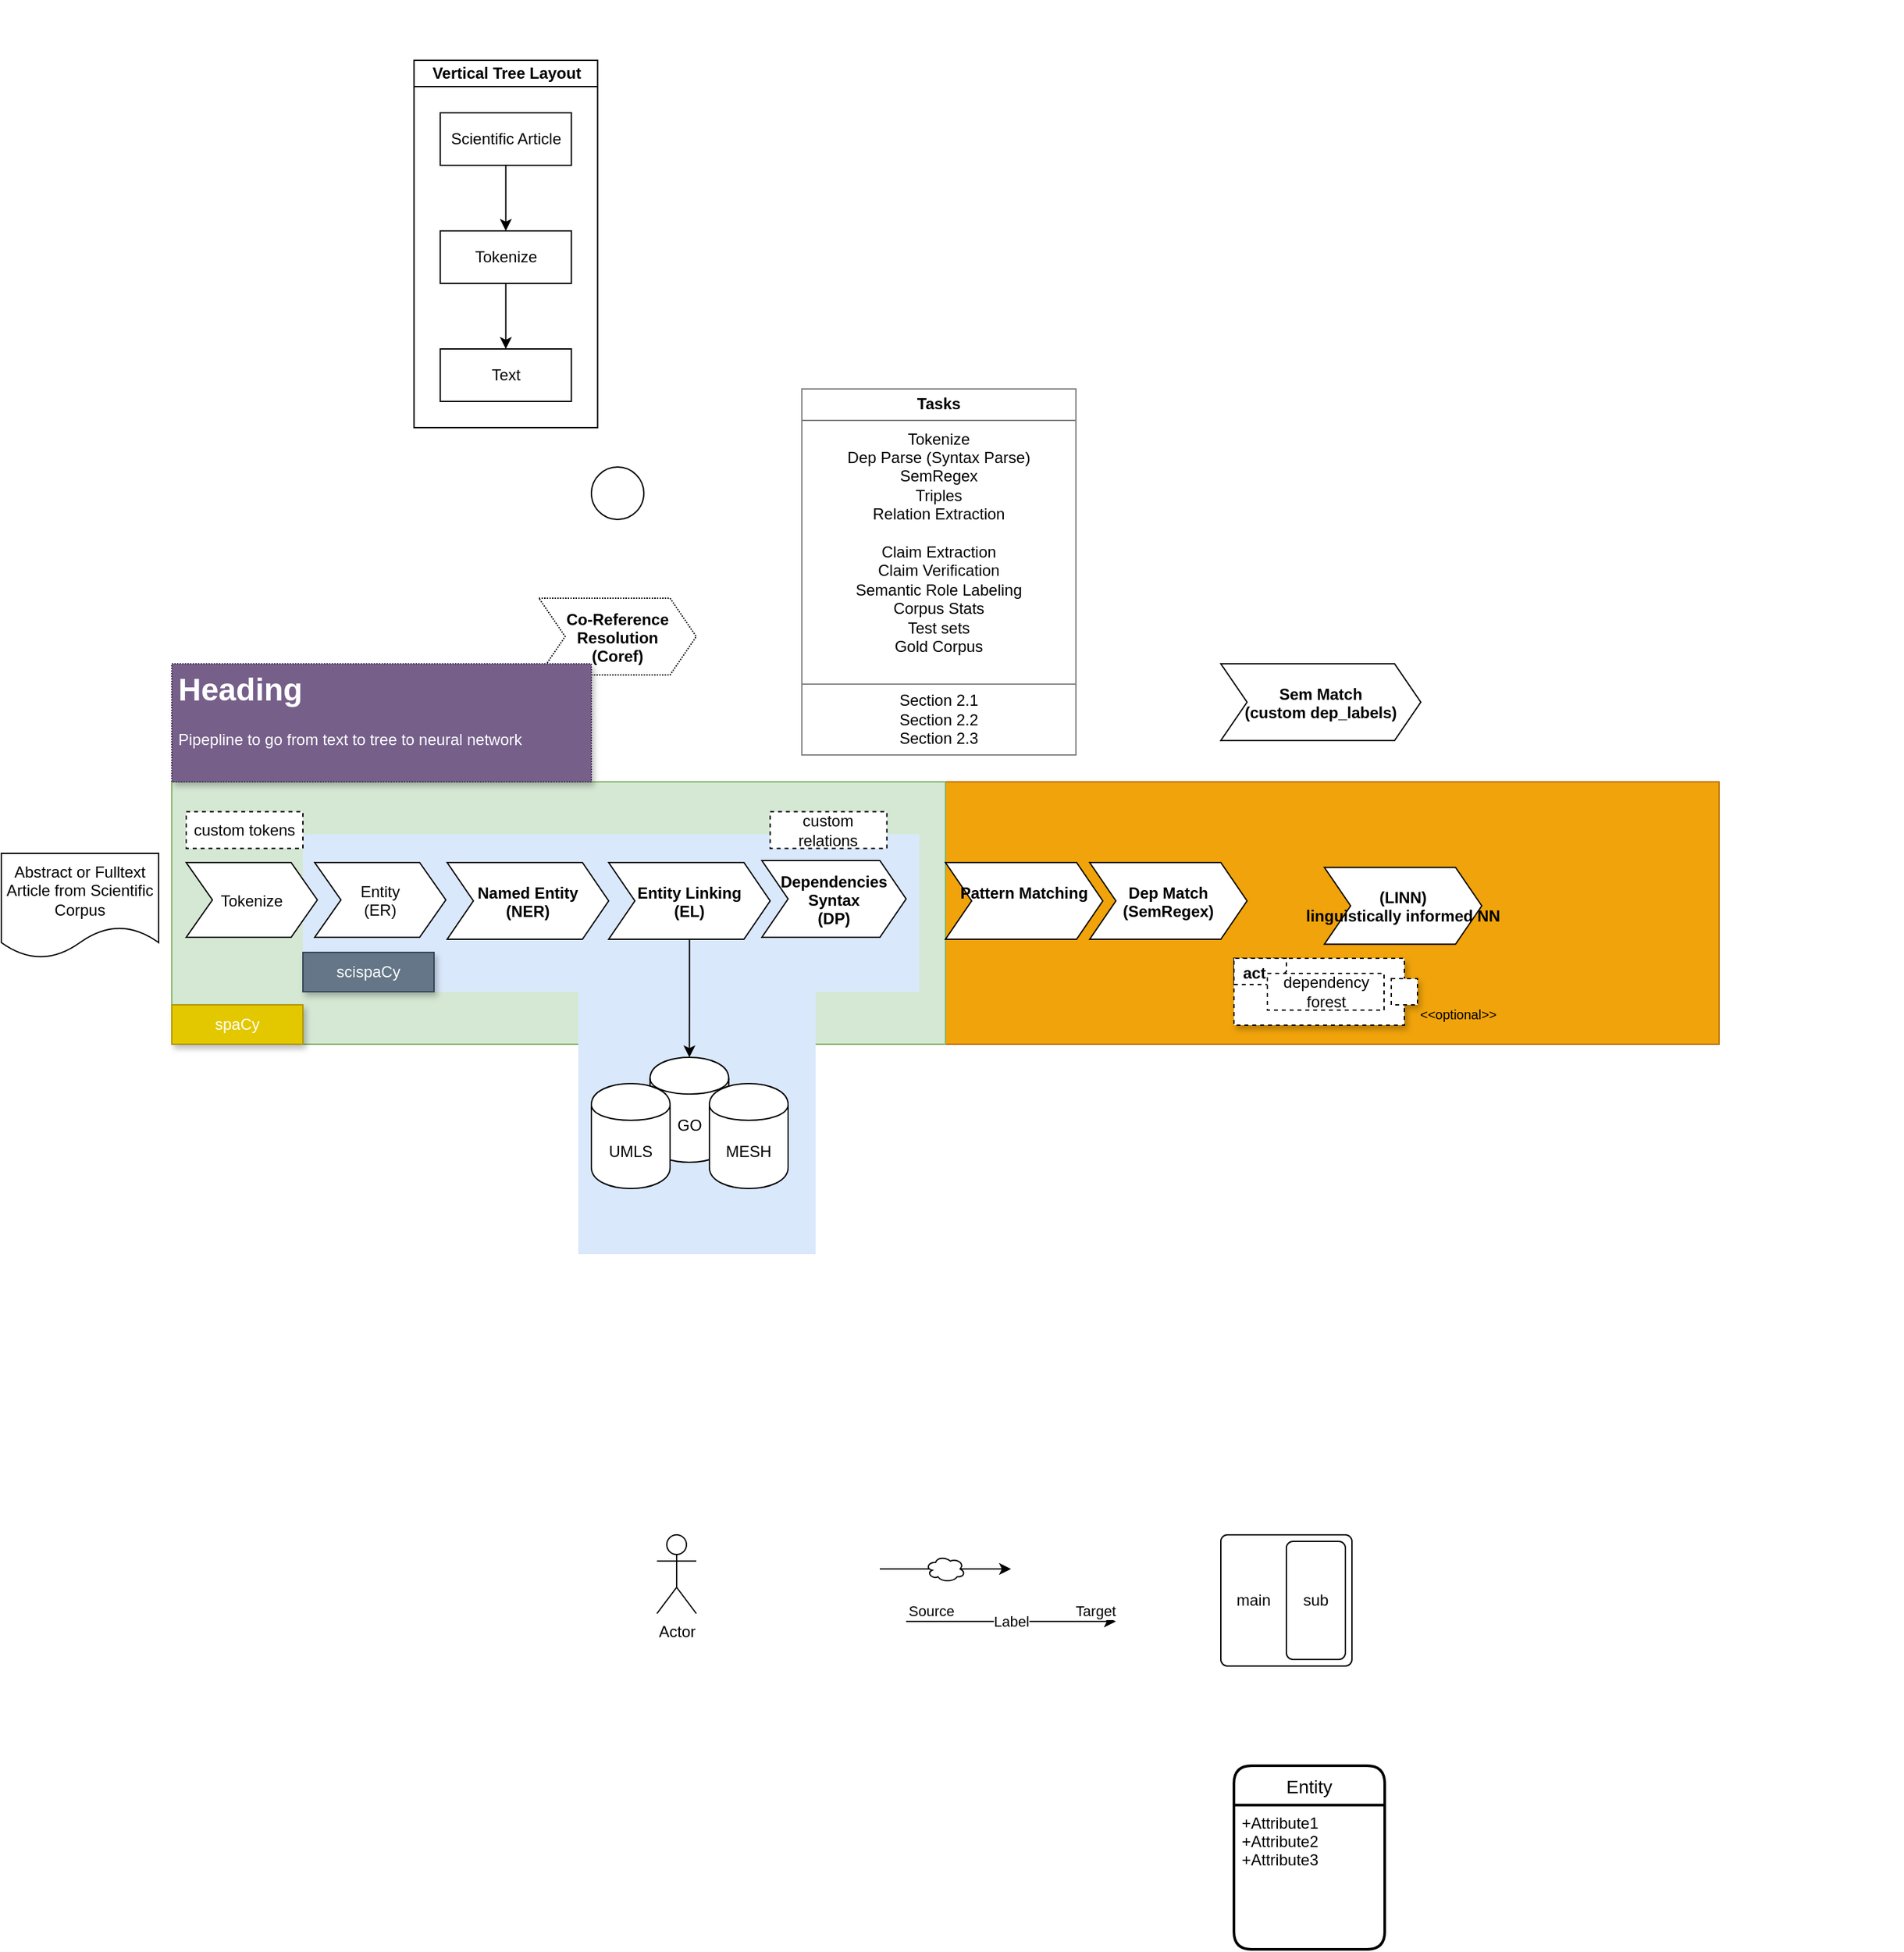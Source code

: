<mxfile version="13.5.1" type="device" pages="2"><diagram id="6a731a19-8d31-9384-78a2-239565b7b9f0" name="Page-1"><mxGraphModel dx="946" dy="1434" grid="1" gridSize="10" guides="1" tooltips="1" connect="1" arrows="1" fold="1" page="1" pageScale="1" pageWidth="1169" pageHeight="827" background="#ffffff" math="0" shadow="0"><root><mxCell id="0"/><mxCell id="1" parent="0"/><mxCell id="HX_IxQum59GqjoncdR_W-11" value="" style="rounded=0;whiteSpace=wrap;html=1;fillColor=#f0a30a;strokeColor=#BD7000;fontColor=#ffffff;" parent="1" vertex="1"><mxGeometry x="760" y="-160" width="590" height="200" as="geometry"/></mxCell><mxCell id="ImGpErEkUo9ORmqZfRJ7-33" value="" style="rounded=0;whiteSpace=wrap;html=1;fillColor=#d5e8d4;strokeColor=#82b366;" parent="1" vertex="1"><mxGeometry x="170" y="-160" width="590" height="200" as="geometry"/></mxCell><mxCell id="ImGpErEkUo9ORmqZfRJ7-31" value="" style="rounded=0;whiteSpace=wrap;html=1;fillColor=#dae8fc;strokeColor=none;" parent="1" vertex="1"><mxGeometry x="270" y="-120" width="470" height="120" as="geometry"/></mxCell><mxCell id="Aq3Hw4c0XkeGwyDHADI1-69" value="Actor" style="shape=umlActor;verticalLabelPosition=bottom;verticalAlign=top;html=1;outlineConnect=0;" parent="1" vertex="1"><mxGeometry x="540" y="414" width="30" height="60" as="geometry"/></mxCell><mxCell id="Aq3Hw4c0XkeGwyDHADI1-71" value="&lt;table border=&quot;1&quot; width=&quot;100%&quot; cellpadding=&quot;4&quot; style=&quot;width: 100% ; height: 100% ; border-collapse: collapse&quot;&gt;&lt;tbody&gt;&lt;tr&gt;&lt;th align=&quot;center&quot;&gt;&lt;b&gt;Tasks&lt;/b&gt;&lt;/th&gt;&lt;/tr&gt;&lt;tr&gt;&lt;td align=&quot;center&quot;&gt;Tokenize&lt;br&gt;Dep Parse (Syntax Parse)&lt;br&gt;SemRegex&lt;br&gt;Triples&lt;br&gt;Relation Extraction&lt;br&gt;&lt;br&gt;Claim Extraction&lt;br&gt;Claim Verification&lt;br&gt;Semantic Role Labeling&lt;br&gt;Corpus Stats&lt;br&gt;Test sets&lt;br&gt;Gold Corpus&lt;br&gt;&lt;br&gt;&lt;/td&gt;&lt;/tr&gt;&lt;tr&gt;&lt;td align=&quot;center&quot;&gt;Section 2.1&lt;br&gt;Section 2.2&lt;br&gt;Section 2.3&lt;/td&gt;&lt;/tr&gt;&lt;/tbody&gt;&lt;/table&gt;" style="text;html=1;strokeColor=none;fillColor=none;overflow=fill;" parent="1" vertex="1"><mxGeometry x="650" y="-460" width="210" height="280" as="geometry"/></mxCell><mxCell id="Aq3Hw4c0XkeGwyDHADI1-72" value="Vertical Tree Layout" style="swimlane;html=1;startSize=20;horizontal=1;childLayout=treeLayout;horizontalTree=0;resizable=0;containerType=tree;" parent="1" vertex="1"><mxGeometry x="354.74" y="-710" width="140" height="280" as="geometry"/></mxCell><mxCell id="Aq3Hw4c0XkeGwyDHADI1-73" value="Scientific Article" style="whiteSpace=wrap;html=1;" parent="Aq3Hw4c0XkeGwyDHADI1-72" vertex="1"><mxGeometry x="20" y="40" width="100" height="40" as="geometry"/></mxCell><mxCell id="Aq3Hw4c0XkeGwyDHADI1-74" value="Tokenize" style="whiteSpace=wrap;html=1;" parent="Aq3Hw4c0XkeGwyDHADI1-72" vertex="1"><mxGeometry x="20" y="130" width="100" height="40" as="geometry"/></mxCell><mxCell id="Aq3Hw4c0XkeGwyDHADI1-75" value="" style="edgeStyle=elbowEdgeStyle;elbow=vertical;html=1;rounded=0;" parent="Aq3Hw4c0XkeGwyDHADI1-72" source="Aq3Hw4c0XkeGwyDHADI1-73" target="Aq3Hw4c0XkeGwyDHADI1-74" edge="1"><mxGeometry relative="1" as="geometry"/></mxCell><mxCell id="HX_IxQum59GqjoncdR_W-6" value="" style="edgeStyle=elbowEdgeStyle;elbow=vertical;html=1;rounded=0;" parent="Aq3Hw4c0XkeGwyDHADI1-72" source="Aq3Hw4c0XkeGwyDHADI1-74" target="HX_IxQum59GqjoncdR_W-7" edge="1"><mxGeometry relative="1" as="geometry"><mxPoint x="424.74" y="-630" as="sourcePoint"/></mxGeometry></mxCell><mxCell id="HX_IxQum59GqjoncdR_W-7" value="Text" style="whiteSpace=wrap;html=1;" parent="Aq3Hw4c0XkeGwyDHADI1-72" vertex="1"><mxGeometry x="20" y="220" width="100" height="40" as="geometry"/></mxCell><mxCell id="2usi36sjSz9KrTtz0hdC-14" value="" style="endArrow=classic;html=1;" parent="1" edge="1"><mxGeometry relative="1" as="geometry"><mxPoint x="710" y="440" as="sourcePoint"/><mxPoint x="810" y="440" as="targetPoint"/></mxGeometry></mxCell><mxCell id="2usi36sjSz9KrTtz0hdC-15" value="" style="shape=cloud;html=1;outlineConnect=0;" parent="2usi36sjSz9KrTtz0hdC-14" vertex="1"><mxGeometry width="30" height="20" relative="1" as="geometry"><mxPoint x="-15" y="-10" as="offset"/></mxGeometry></mxCell><mxCell id="2usi36sjSz9KrTtz0hdC-16" value="Label" style="endArrow=classic;html=1;" parent="1" edge="1"><mxGeometry relative="1" as="geometry"><mxPoint x="730" y="480" as="sourcePoint"/><mxPoint x="890" y="480" as="targetPoint"/></mxGeometry></mxCell><mxCell id="2usi36sjSz9KrTtz0hdC-17" value="Label" style="edgeLabel;resizable=0;html=1;align=center;verticalAlign=middle;" parent="2usi36sjSz9KrTtz0hdC-16" connectable="0" vertex="1"><mxGeometry relative="1" as="geometry"/></mxCell><mxCell id="2usi36sjSz9KrTtz0hdC-18" value="Source" style="edgeLabel;resizable=0;html=1;align=left;verticalAlign=bottom;" parent="2usi36sjSz9KrTtz0hdC-16" connectable="0" vertex="1"><mxGeometry x="-1" relative="1" as="geometry"/></mxCell><mxCell id="2usi36sjSz9KrTtz0hdC-19" value="Target" style="edgeLabel;resizable=0;html=1;align=right;verticalAlign=bottom;" parent="2usi36sjSz9KrTtz0hdC-16" connectable="0" vertex="1"><mxGeometry x="1" relative="1" as="geometry"/></mxCell><mxCell id="2usi36sjSz9KrTtz0hdC-20" value="" style="ellipse;whiteSpace=wrap;html=1;" parent="1" vertex="1"><mxGeometry x="490" y="-400" width="40" height="40" as="geometry"/></mxCell><mxCell id="2usi36sjSz9KrTtz0hdC-26" value="" style="rounded=1;absoluteArcSize=1;html=1;arcSize=10;" parent="1" vertex="1"><mxGeometry x="970" y="414" width="100" height="100" as="geometry"/></mxCell><mxCell id="2usi36sjSz9KrTtz0hdC-27" value="main" style="html=1;shape=mxgraph.er.anchor;whiteSpace=wrap;" parent="2usi36sjSz9KrTtz0hdC-26" vertex="1"><mxGeometry width="50" height="100" as="geometry"/></mxCell><mxCell id="2usi36sjSz9KrTtz0hdC-28" value="sub" style="rounded=1;absoluteArcSize=1;html=1;arcSize=10;whiteSpace=wrap;points=[];strokeColor=inherit;fillColor=inherit;" parent="2usi36sjSz9KrTtz0hdC-26" vertex="1"><mxGeometry x="50" y="5" width="45" height="90" as="geometry"/></mxCell><mxCell id="2usi36sjSz9KrTtz0hdC-29" value="Entity" style="swimlane;childLayout=stackLayout;horizontal=1;startSize=30;horizontalStack=0;rounded=1;fontSize=14;fontStyle=0;strokeWidth=2;resizeParent=0;resizeLast=1;shadow=0;dashed=0;align=center;" parent="1" vertex="1"><mxGeometry x="980" y="590" width="115" height="140" as="geometry"/></mxCell><mxCell id="2usi36sjSz9KrTtz0hdC-30" value="+Attribute1&#10;+Attribute2&#10;+Attribute3" style="align=left;strokeColor=none;fillColor=none;spacingLeft=4;fontSize=12;verticalAlign=top;resizable=0;rotatable=0;part=1;" parent="2usi36sjSz9KrTtz0hdC-29" vertex="1"><mxGeometry y="30" width="115" height="110" as="geometry"/></mxCell><mxCell id="2usi36sjSz9KrTtz0hdC-52" value="Abstract or Fulltext Article from Scientific Corpus&lt;br&gt;" style="shape=document;whiteSpace=wrap;html=1;boundedLbl=1;" parent="1" vertex="1"><mxGeometry x="40" y="-105.5" width="120" height="80" as="geometry"/></mxCell><mxCell id="2usi36sjSz9KrTtz0hdC-58" value="" style="shape=image;verticalLabelPosition=bottom;labelBackgroundColor=#ffffff;verticalAlign=top;aspect=fixed;imageAspect=0;image=https://d33wubrfki0l68.cloudfront.net/a634ac2555f216f30e47a08312745a85e552f4f1/b1d15/training-73950e71e6b59678754a87d6cf1481f9.svg;" parent="1" vertex="1"><mxGeometry x="900" y="230" width="520" height="106" as="geometry"/></mxCell><mxCell id="2usi36sjSz9KrTtz0hdC-55" value="Tokenize" style="shape=step;perimeter=stepPerimeter;fixedSize=1;points=[];" parent="1" vertex="1"><mxGeometry x="181" y="-98.5" width="100" height="57" as="geometry"/></mxCell><mxCell id="2usi36sjSz9KrTtz0hdC-56" value="Entity&#10;(ER)" style="shape=step;perimeter=stepPerimeter;fixedSize=1;points=[];" parent="1" vertex="1"><mxGeometry x="279" y="-98.5" width="100" height="57" as="geometry"/></mxCell><mxCell id="2usi36sjSz9KrTtz0hdC-57" value="Named Entity&#10;(NER)" style="shape=step;perimeter=stepPerimeter;fixedSize=1;points=[];fontStyle=1" parent="1" vertex="1"><mxGeometry x="380" y="-98.5" width="123.16" height="58.5" as="geometry"/></mxCell><mxCell id="ImGpErEkUo9ORmqZfRJ7-1" value="Entity Linking&#10;(EL)" style="shape=step;perimeter=stepPerimeter;fixedSize=1;points=[];fontStyle=1" parent="1" vertex="1"><mxGeometry x="503.16" y="-98.5" width="123.16" height="58.5" as="geometry"/></mxCell><mxCell id="ImGpErEkUo9ORmqZfRJ7-5" value="custom tokens" style="rounded=0;whiteSpace=wrap;html=1;dashed=1;" parent="1" vertex="1"><mxGeometry x="181" y="-137.25" width="89" height="28" as="geometry"/></mxCell><mxCell id="ImGpErEkUo9ORmqZfRJ7-6" value="Dependencies&#10;Syntax&#10;(DP)" style="shape=step;perimeter=stepPerimeter;fixedSize=1;points=[];fontStyle=1" parent="1" vertex="1"><mxGeometry x="620" y="-100" width="110" height="58.5" as="geometry"/></mxCell><mxCell id="ImGpErEkUo9ORmqZfRJ7-24" value="(LINN)&#10;linguistically informed NN" style="shape=step;perimeter=stepPerimeter;fixedSize=1;points=[];fontStyle=1" parent="1" vertex="1"><mxGeometry x="1049" y="-94.75" width="120" height="58.5" as="geometry"/></mxCell><mxCell id="ImGpErEkUo9ORmqZfRJ7-26" value="act" style="html=1;shape=mxgraph.sysml.isActStream;align=left;spacingLeft=5;verticalAlign=top;spacingTop=-3;fontStyle=1;shadow=1;glass=0;dashed=1;sketch=0;gradientColor=none;" parent="1" vertex="1"><mxGeometry x="980" y="-25.5" width="140" height="51" as="geometry"/></mxCell><mxCell id="ImGpErEkUo9ORmqZfRJ7-27" value="&amp;lt;&amp;lt;optional&amp;gt;&amp;gt;" style="resizable=0;html=1;align=left;verticalAlign=top;labelPosition=left;verticalLabelPosition=middle;labelBackgroundColor=none;fontSize=10;spacingTop=5;" parent="ImGpErEkUo9ORmqZfRJ7-26" connectable="0" vertex="1"><mxGeometry x="140" y="25.5" as="geometry"/></mxCell><mxCell id="ImGpErEkUo9ORmqZfRJ7-25" value="dependency forest" style="rounded=0;whiteSpace=wrap;html=1;dashed=1;" parent="ImGpErEkUo9ORmqZfRJ7-26" vertex="1"><mxGeometry x="25.5" y="11.5" width="89" height="28" as="geometry"/></mxCell><mxCell id="ImGpErEkUo9ORmqZfRJ7-32" value="scispaCy" style="rounded=0;whiteSpace=wrap;html=1;fillColor=#647687;strokeColor=#314354;fontColor=#ffffff;shadow=1;" parent="1" vertex="1"><mxGeometry x="270" y="-30" width="100" height="30" as="geometry"/></mxCell><mxCell id="ImGpErEkUo9ORmqZfRJ7-34" value="spaCy" style="rounded=0;whiteSpace=wrap;html=1;fillColor=#e3c800;strokeColor=#B09500;fontColor=#ffffff;shadow=1;" parent="1" vertex="1"><mxGeometry x="170" y="10" width="100" height="30" as="geometry"/></mxCell><mxCell id="ImGpErEkUo9ORmqZfRJ7-35" value="" style="rounded=0;whiteSpace=wrap;html=1;fillColor=#dae8fc;strokeColor=none;" parent="1" vertex="1"><mxGeometry x="480" width="181" height="200" as="geometry"/></mxCell><mxCell id="Aq3Hw4c0XkeGwyDHADI1-67" value="GO" style="shape=cylinder;whiteSpace=wrap;html=1;boundedLbl=1;backgroundOutline=1;" parent="1" vertex="1"><mxGeometry x="534.74" y="50" width="60" height="80" as="geometry"/></mxCell><mxCell id="ImGpErEkUo9ORmqZfRJ7-28" value="UMLS" style="shape=cylinder;whiteSpace=wrap;html=1;boundedLbl=1;backgroundOutline=1;" parent="1" vertex="1"><mxGeometry x="490" y="70" width="60" height="80" as="geometry"/></mxCell><mxCell id="ImGpErEkUo9ORmqZfRJ7-29" value="MESH" style="shape=cylinder;whiteSpace=wrap;html=1;boundedLbl=1;backgroundOutline=1;" parent="1" vertex="1"><mxGeometry x="580" y="70" width="60" height="80" as="geometry"/></mxCell><mxCell id="ImGpErEkUo9ORmqZfRJ7-30" value="" style="edgeStyle=orthogonalEdgeStyle;rounded=0;orthogonalLoop=1;jettySize=auto;html=1;entryX=0.5;entryY=0;entryDx=0;entryDy=0;" parent="1" source="ImGpErEkUo9ORmqZfRJ7-1" target="Aq3Hw4c0XkeGwyDHADI1-67" edge="1"><mxGeometry relative="1" as="geometry"/></mxCell><mxCell id="ImGpErEkUo9ORmqZfRJ7-37" value="" style="shape=image;verticalLabelPosition=bottom;labelBackgroundColor=#ffffff;verticalAlign=top;aspect=fixed;imageAspect=0;image=https://spacy.io/architecture-bcdfffe5c0b9f221a2f6607f96ca0e4a.svg;" parent="1" vertex="1"><mxGeometry x="970" y="-756" width="520" height="428" as="geometry"/></mxCell><mxCell id="HX_IxQum59GqjoncdR_W-2" value="custom relations" style="rounded=0;whiteSpace=wrap;html=1;dashed=1;" parent="1" vertex="1"><mxGeometry x="626.32" y="-137.25" width="89" height="28" as="geometry"/></mxCell><mxCell id="HX_IxQum59GqjoncdR_W-8" value="Co-Reference &#10;Resolution&#10;(Coref)" style="shape=step;perimeter=stepPerimeter;fixedSize=1;points=[];fontStyle=1;dashed=1;dashPattern=1 1;" parent="1" vertex="1"><mxGeometry x="450" y="-300" width="120" height="58.5" as="geometry"/></mxCell><mxCell id="HX_IxQum59GqjoncdR_W-10" value="&lt;h1&gt;Heading&lt;/h1&gt;&lt;p&gt;Pipepline to go from text to tree to neural network&lt;/p&gt;" style="text;html=1;strokeColor=#432D57;fillColor=#76608a;spacing=5;spacingTop=-20;whiteSpace=wrap;overflow=hidden;rounded=0;shadow=1;glass=0;dashed=1;dashPattern=1 1;sketch=0;fontColor=#ffffff;" parent="1" vertex="1"><mxGeometry x="170" y="-250" width="320" height="90" as="geometry"/></mxCell><mxCell id="HX_IxQum59GqjoncdR_W-14" value="Pattern Matching&#10;" style="shape=step;perimeter=stepPerimeter;fixedSize=1;points=[];fontStyle=1" parent="1" vertex="1"><mxGeometry x="760" y="-98.5" width="120" height="58.5" as="geometry"/></mxCell><mxCell id="HX_IxQum59GqjoncdR_W-15" value="Sem Match&#10;(custom dep_labels)" style="shape=step;perimeter=stepPerimeter;fixedSize=1;points=[];fontStyle=1" parent="1" vertex="1"><mxGeometry x="970" y="-250" width="152.5" height="58.5" as="geometry"/></mxCell><mxCell id="ImGpErEkUo9ORmqZfRJ7-7" value="customized" parent="0"/><mxCell id="ImGpErEkUo9ORmqZfRJ7-8" value="annotation" parent="0"/><mxCell id="ImGpErEkUo9ORmqZfRJ7-19" value="Dep Match&#10;(SemRegex)" style="shape=step;perimeter=stepPerimeter;fixedSize=1;points=[];fontStyle=1" parent="ImGpErEkUo9ORmqZfRJ7-8" vertex="1"><mxGeometry x="870" y="-98.5" width="120" height="58.5" as="geometry"/></mxCell><mxCell id="HX_IxQum59GqjoncdR_W-1" value="Tools 2019-2020" parent="0" visible="0"/></root></mxGraphModel></diagram><diagram id="S2IHVlkyULig6MPuIExb" name="Page-2"><mxGraphModel dx="1322" dy="924" grid="1" gridSize="10" guides="1" tooltips="1" connect="1" arrows="1" fold="1" page="1" pageScale="1" pageWidth="850" pageHeight="1100" math="0" shadow="0"><root><mxCell id="KwekJoRmT8zJDdQIVoDh-0"/><mxCell id="KwekJoRmT8zJDdQIVoDh-1" parent="KwekJoRmT8zJDdQIVoDh-0"/><mxCell id="KwekJoRmT8zJDdQIVoDh-2" value="Vertical Tree Layout" style="swimlane;html=1;startSize=20;horizontal=1;childLayout=treeLayout;horizontalTree=0;resizable=0;containerType=tree;" vertex="1" parent="KwekJoRmT8zJDdQIVoDh-1"><mxGeometry x="210" y="340" width="280" height="190" as="geometry"/></mxCell><mxCell id="KwekJoRmT8zJDdQIVoDh-3" value="Root" style="whiteSpace=wrap;html=1;" vertex="1" parent="KwekJoRmT8zJDdQIVoDh-2"><mxGeometry x="90" y="40" width="100" height="40" as="geometry"/></mxCell><mxCell id="KwekJoRmT8zJDdQIVoDh-4" value="Child 1" style="whiteSpace=wrap;html=1;" vertex="1" parent="KwekJoRmT8zJDdQIVoDh-2"><mxGeometry x="20" y="130" width="100" height="40" as="geometry"/></mxCell><mxCell id="KwekJoRmT8zJDdQIVoDh-5" value="" style="edgeStyle=elbowEdgeStyle;elbow=vertical;html=1;rounded=0;" edge="1" parent="KwekJoRmT8zJDdQIVoDh-2" source="KwekJoRmT8zJDdQIVoDh-3" target="KwekJoRmT8zJDdQIVoDh-4"><mxGeometry relative="1" as="geometry"/></mxCell><mxCell id="KwekJoRmT8zJDdQIVoDh-6" value="Child 2" style="whiteSpace=wrap;html=1;" vertex="1" parent="KwekJoRmT8zJDdQIVoDh-2"><mxGeometry x="160" y="130" width="100" height="40" as="geometry"/></mxCell><mxCell id="KwekJoRmT8zJDdQIVoDh-7" value="" style="edgeStyle=elbowEdgeStyle;elbow=vertical;html=1;rounded=0;" edge="1" parent="KwekJoRmT8zJDdQIVoDh-2" source="KwekJoRmT8zJDdQIVoDh-3" target="KwekJoRmT8zJDdQIVoDh-6"><mxGeometry relative="1" as="geometry"/></mxCell><mxCell id="KwekJoRmT8zJDdQIVoDh-8" value="Vertical Flow Layout" style="swimlane;html=1;startSize=20;horizontal=1;childLayout=flowLayout;flowOrientation=north;resizable=0;interRankCellSpacing=50;containerType=tree;" vertex="1" parent="KwekJoRmT8zJDdQIVoDh-1"><mxGeometry x="520" y="270" width="270" height="280" as="geometry"/></mxCell><mxCell id="KwekJoRmT8zJDdQIVoDh-9" value="Start" style="whiteSpace=wrap;html=1;" vertex="1" parent="KwekJoRmT8zJDdQIVoDh-8"><mxGeometry x="85" y="40" width="100" height="40" as="geometry"/></mxCell><mxCell id="KwekJoRmT8zJDdQIVoDh-10" value="Task" style="whiteSpace=wrap;html=1;" vertex="1" parent="KwekJoRmT8zJDdQIVoDh-8"><mxGeometry x="20" y="130" width="100" height="40" as="geometry"/></mxCell><mxCell id="KwekJoRmT8zJDdQIVoDh-11" value="" style="html=1;curved=1;noEdgeStyle=1;orthogonal=1;" edge="1" parent="KwekJoRmT8zJDdQIVoDh-8" source="KwekJoRmT8zJDdQIVoDh-9" target="KwekJoRmT8zJDdQIVoDh-10"><mxGeometry relative="1" as="geometry"><Array as="points"><mxPoint x="112.5" y="92"/><mxPoint x="70" y="118"/></Array></mxGeometry></mxCell><mxCell id="KwekJoRmT8zJDdQIVoDh-12" value="Task" style="whiteSpace=wrap;html=1;" vertex="1" parent="KwekJoRmT8zJDdQIVoDh-8"><mxGeometry x="150" y="130" width="100" height="40" as="geometry"/></mxCell><mxCell id="KwekJoRmT8zJDdQIVoDh-13" value="" style="html=1;curved=1;noEdgeStyle=1;orthogonal=1;" edge="1" parent="KwekJoRmT8zJDdQIVoDh-8" source="KwekJoRmT8zJDdQIVoDh-9" target="KwekJoRmT8zJDdQIVoDh-12"><mxGeometry relative="1" as="geometry"><Array as="points"><mxPoint x="157.5" y="92"/><mxPoint x="200" y="118"/></Array></mxGeometry></mxCell><mxCell id="KwekJoRmT8zJDdQIVoDh-14" value="End" style="whiteSpace=wrap;html=1;" vertex="1" parent="KwekJoRmT8zJDdQIVoDh-8"><mxGeometry x="85" y="220" width="100" height="40" as="geometry"/></mxCell><mxCell id="KwekJoRmT8zJDdQIVoDh-15" value="" style="html=1;curved=1;noEdgeStyle=1;orthogonal=1;" edge="1" parent="KwekJoRmT8zJDdQIVoDh-8" source="KwekJoRmT8zJDdQIVoDh-10" target="KwekJoRmT8zJDdQIVoDh-14"><mxGeometry relative="1" as="geometry"><Array as="points"><mxPoint x="70" y="182"/><mxPoint x="112.5" y="208"/></Array></mxGeometry></mxCell><mxCell id="KwekJoRmT8zJDdQIVoDh-16" value="" style="html=1;curved=1;noEdgeStyle=1;orthogonal=1;" edge="1" parent="KwekJoRmT8zJDdQIVoDh-8" source="KwekJoRmT8zJDdQIVoDh-12" target="KwekJoRmT8zJDdQIVoDh-14"><mxGeometry relative="1" as="geometry"><Array as="points"><mxPoint x="200" y="182"/><mxPoint x="157.5" y="208"/></Array></mxGeometry></mxCell></root></mxGraphModel></diagram></mxfile>